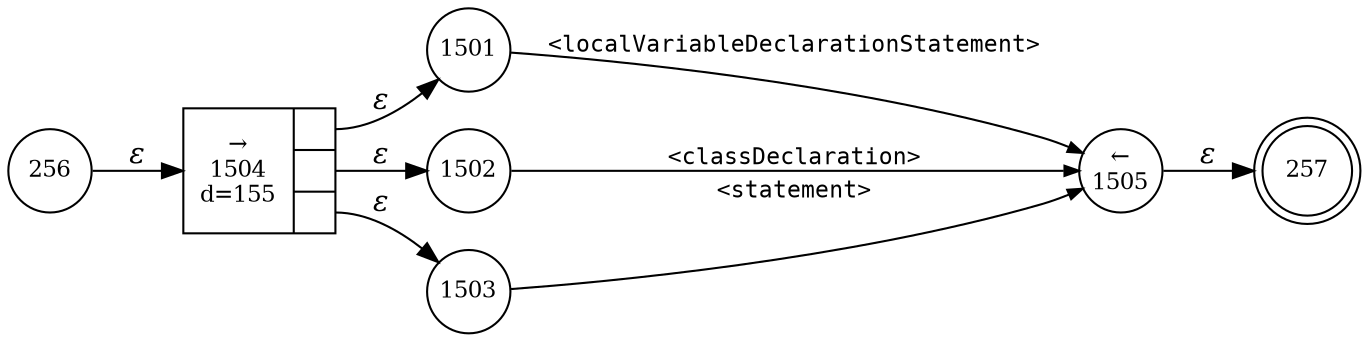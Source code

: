 digraph ATN {
rankdir=LR;
s257[fontsize=11, label="257", shape=doublecircle, fixedsize=true, width=.6];
s256[fontsize=11,label="256", shape=circle, fixedsize=true, width=.55, peripheries=1];
s1504[fontsize=11,label="{&rarr;\n1504\nd=155|{<p0>|<p1>|<p2>}}", shape=record, fixedsize=false, peripheries=1];
s1505[fontsize=11,label="&larr;\n1505", shape=circle, fixedsize=true, width=.55, peripheries=1];
s1501[fontsize=11,label="1501", shape=circle, fixedsize=true, width=.55, peripheries=1];
s1502[fontsize=11,label="1502", shape=circle, fixedsize=true, width=.55, peripheries=1];
s1503[fontsize=11,label="1503", shape=circle, fixedsize=true, width=.55, peripheries=1];
s256 -> s1504 [fontname="Times-Italic", label="&epsilon;"];
s1504:p0 -> s1501 [fontname="Times-Italic", label="&epsilon;"];
s1504:p1 -> s1502 [fontname="Times-Italic", label="&epsilon;"];
s1504:p2 -> s1503 [fontname="Times-Italic", label="&epsilon;"];
s1501 -> s1505 [fontsize=11, fontname="Courier", arrowsize=.7, label = "<localVariableDeclarationStatement>", arrowhead = normal];
s1502 -> s1505 [fontsize=11, fontname="Courier", arrowsize=.7, label = "<classDeclaration>", arrowhead = normal];
s1503 -> s1505 [fontsize=11, fontname="Courier", arrowsize=.7, label = "<statement>", arrowhead = normal];
s1505 -> s257 [fontname="Times-Italic", label="&epsilon;"];
}